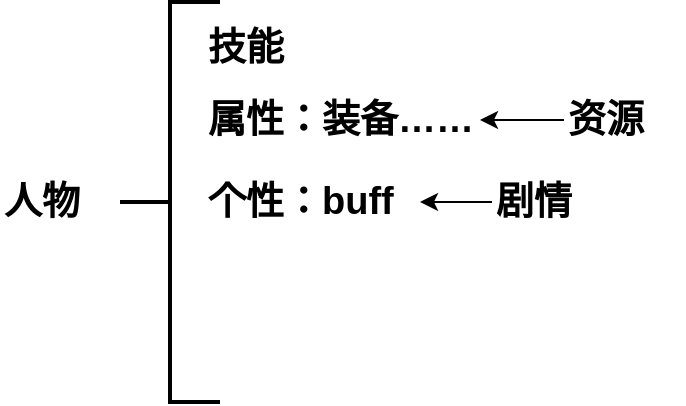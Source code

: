 <mxfile version="22.0.2" type="github">
  <diagram name="第 1 页" id="qH2yC_C13bGycrftGdG2">
    <mxGraphModel dx="1050" dy="166" grid="1" gridSize="6" guides="1" tooltips="1" connect="1" arrows="1" fold="1" page="0" pageScale="1" pageWidth="827" pageHeight="1169" math="0" shadow="0">
      <root>
        <mxCell id="0" />
        <mxCell id="1" parent="0" />
        <mxCell id="NYbqjXyNBhBfEa0iFy3D-3" value="" style="strokeWidth=2;html=1;shape=mxgraph.flowchart.annotation_2;align=left;labelPosition=right;pointerEvents=1;" vertex="1" parent="1">
          <mxGeometry x="150" y="610" width="50" height="200" as="geometry" />
        </mxCell>
        <mxCell id="NYbqjXyNBhBfEa0iFy3D-4" value="人物" style="text;html=1;strokeColor=none;fillColor=none;align=left;verticalAlign=middle;whiteSpace=wrap;rounded=0;fontSize=19;fontStyle=1" vertex="1" parent="1">
          <mxGeometry x="90" y="695" width="60" height="30" as="geometry" />
        </mxCell>
        <mxCell id="NYbqjXyNBhBfEa0iFy3D-5" value="资源" style="text;html=1;strokeColor=none;fillColor=none;align=left;verticalAlign=middle;whiteSpace=wrap;rounded=0;fontSize=19;fontStyle=1" vertex="1" parent="1">
          <mxGeometry x="372" y="654" width="60" height="30" as="geometry" />
        </mxCell>
        <mxCell id="NYbqjXyNBhBfEa0iFy3D-6" value="属性：装备……" style="text;html=1;strokeColor=none;fillColor=none;align=left;verticalAlign=middle;whiteSpace=wrap;rounded=0;fontSize=19;fontStyle=1" vertex="1" parent="1">
          <mxGeometry x="192" y="654" width="138" height="30" as="geometry" />
        </mxCell>
        <mxCell id="NYbqjXyNBhBfEa0iFy3D-7" value="技能" style="text;html=1;strokeColor=none;fillColor=none;align=left;verticalAlign=middle;whiteSpace=wrap;rounded=0;fontSize=19;fontStyle=1" vertex="1" parent="1">
          <mxGeometry x="192" y="618" width="60" height="30" as="geometry" />
        </mxCell>
        <mxCell id="NYbqjXyNBhBfEa0iFy3D-9" value="" style="endArrow=classic;html=1;rounded=0;entryX=1;entryY=0.5;entryDx=0;entryDy=0;exitX=0;exitY=0.5;exitDx=0;exitDy=0;" edge="1" parent="1" source="NYbqjXyNBhBfEa0iFy3D-5" target="NYbqjXyNBhBfEa0iFy3D-6">
          <mxGeometry width="50" height="50" relative="1" as="geometry">
            <mxPoint x="390" y="698" as="sourcePoint" />
            <mxPoint x="378" y="426" as="targetPoint" />
          </mxGeometry>
        </mxCell>
        <mxCell id="NYbqjXyNBhBfEa0iFy3D-10" value="个性：buff" style="text;html=1;strokeColor=none;fillColor=none;align=left;verticalAlign=middle;whiteSpace=wrap;rounded=0;fontSize=19;fontStyle=1" vertex="1" parent="1">
          <mxGeometry x="192" y="695" width="108" height="30" as="geometry" />
        </mxCell>
        <mxCell id="NYbqjXyNBhBfEa0iFy3D-13" value="剧情" style="text;html=1;strokeColor=none;fillColor=none;align=left;verticalAlign=middle;whiteSpace=wrap;rounded=0;fontSize=19;fontStyle=1" vertex="1" parent="1">
          <mxGeometry x="336" y="695" width="60" height="30" as="geometry" />
        </mxCell>
        <mxCell id="NYbqjXyNBhBfEa0iFy3D-14" value="" style="endArrow=classic;html=1;rounded=0;exitX=0;exitY=0.5;exitDx=0;exitDy=0;" edge="1" parent="1" source="NYbqjXyNBhBfEa0iFy3D-13" target="NYbqjXyNBhBfEa0iFy3D-10">
          <mxGeometry width="50" height="50" relative="1" as="geometry">
            <mxPoint x="378" y="739" as="sourcePoint" />
            <mxPoint x="318" y="710" as="targetPoint" />
          </mxGeometry>
        </mxCell>
      </root>
    </mxGraphModel>
  </diagram>
</mxfile>
